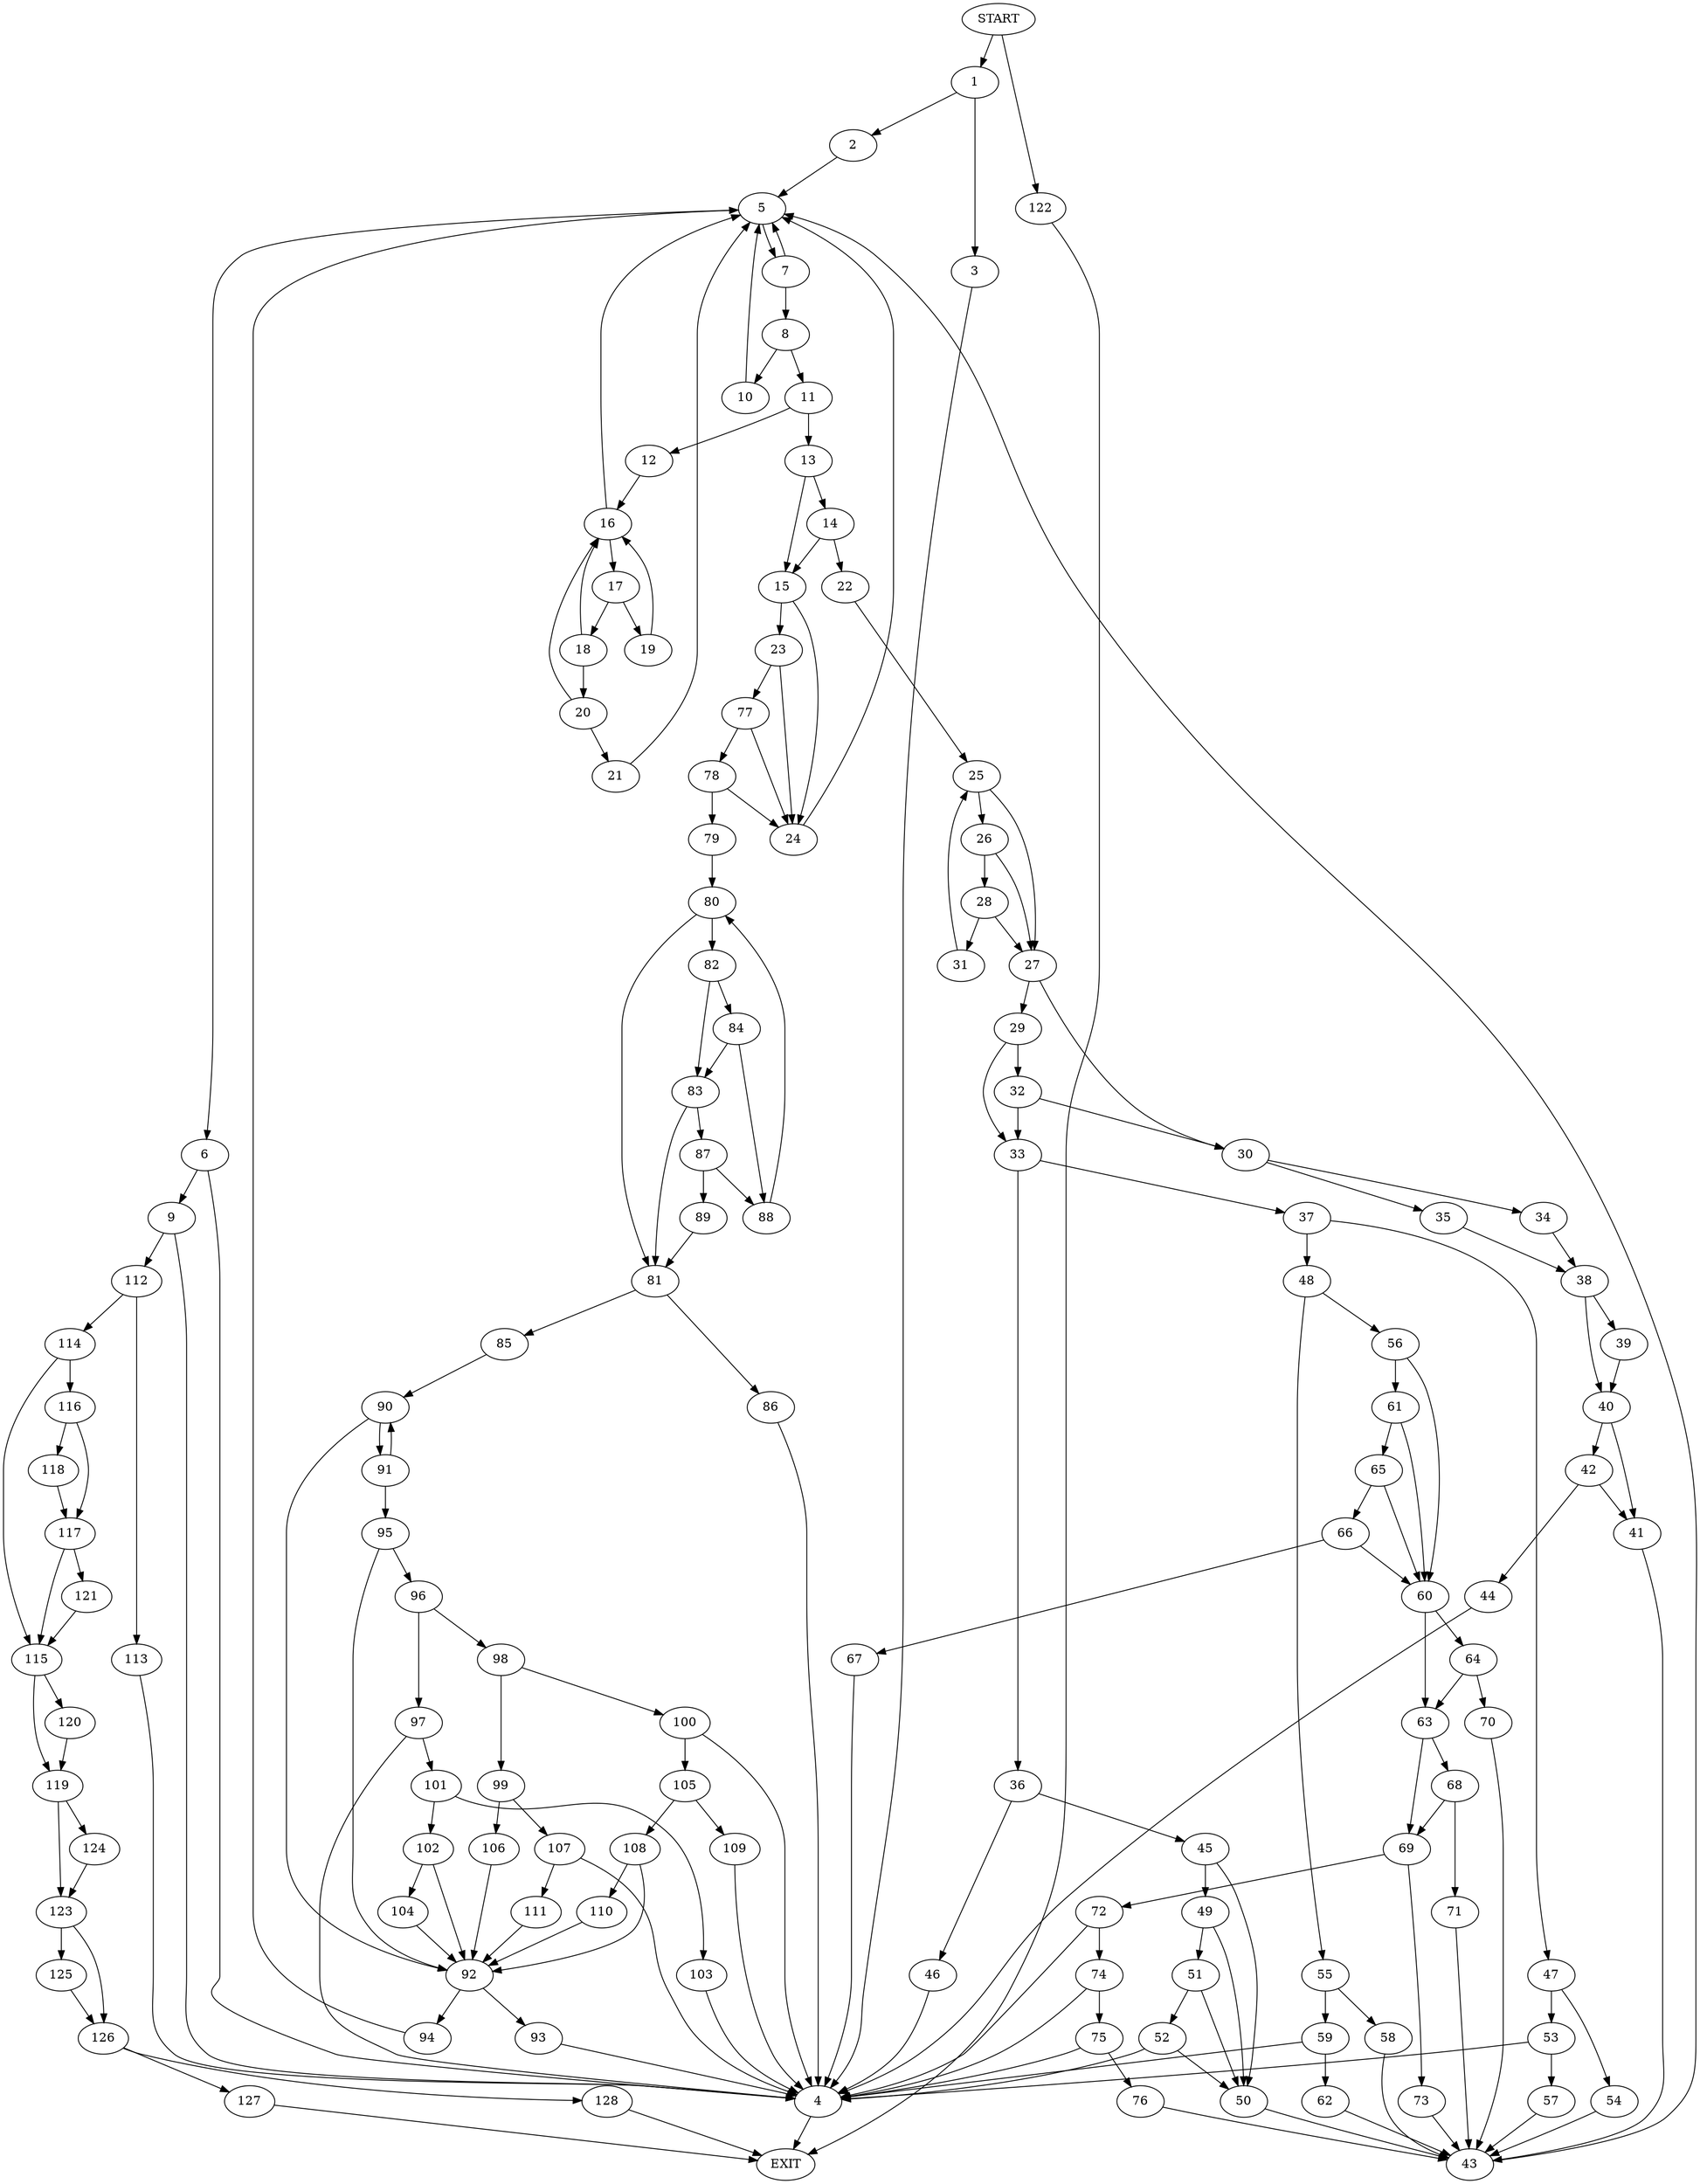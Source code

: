 digraph {
0 [label="START"]
129 [label="EXIT"]
0 -> 1
1 -> 2
1 -> 3
3 -> 4
2 -> 5
4 -> 129
5 -> 6
5 -> 7
7 -> 8
7 -> 5
6 -> 4
6 -> 9
8 -> 10
8 -> 11
10 -> 5
11 -> 12
11 -> 13
13 -> 14
13 -> 15
12 -> 16
16 -> 5
16 -> 17
17 -> 18
17 -> 19
19 -> 16
18 -> 16
18 -> 20
20 -> 16
20 -> 21
21 -> 5
14 -> 22
14 -> 15
15 -> 23
15 -> 24
22 -> 25
25 -> 26
25 -> 27
26 -> 27
26 -> 28
27 -> 29
27 -> 30
28 -> 31
28 -> 27
31 -> 25
29 -> 32
29 -> 33
30 -> 34
30 -> 35
32 -> 30
32 -> 33
33 -> 36
33 -> 37
34 -> 38
35 -> 38
38 -> 39
38 -> 40
40 -> 41
40 -> 42
39 -> 40
41 -> 43
42 -> 44
42 -> 41
44 -> 4
43 -> 5
36 -> 45
36 -> 46
37 -> 47
37 -> 48
46 -> 4
45 -> 49
45 -> 50
49 -> 51
49 -> 50
50 -> 43
51 -> 52
51 -> 50
52 -> 4
52 -> 50
47 -> 53
47 -> 54
48 -> 55
48 -> 56
54 -> 43
53 -> 4
53 -> 57
57 -> 43
55 -> 58
55 -> 59
56 -> 60
56 -> 61
59 -> 4
59 -> 62
58 -> 43
62 -> 43
60 -> 63
60 -> 64
61 -> 60
61 -> 65
65 -> 60
65 -> 66
66 -> 60
66 -> 67
67 -> 4
63 -> 68
63 -> 69
64 -> 63
64 -> 70
70 -> 43
68 -> 69
68 -> 71
69 -> 72
69 -> 73
71 -> 43
72 -> 4
72 -> 74
73 -> 43
74 -> 4
74 -> 75
75 -> 4
75 -> 76
76 -> 43
23 -> 77
23 -> 24
24 -> 5
77 -> 24
77 -> 78
78 -> 79
78 -> 24
79 -> 80
80 -> 81
80 -> 82
82 -> 83
82 -> 84
81 -> 85
81 -> 86
83 -> 81
83 -> 87
84 -> 83
84 -> 88
88 -> 80
87 -> 89
87 -> 88
89 -> 81
85 -> 90
86 -> 4
90 -> 91
90 -> 92
92 -> 93
92 -> 94
91 -> 95
91 -> 90
95 -> 96
95 -> 92
96 -> 97
96 -> 98
98 -> 99
98 -> 100
97 -> 4
97 -> 101
101 -> 102
101 -> 103
102 -> 104
102 -> 92
103 -> 4
104 -> 92
100 -> 4
100 -> 105
99 -> 106
99 -> 107
105 -> 108
105 -> 109
109 -> 4
108 -> 110
108 -> 92
110 -> 92
107 -> 4
107 -> 111
106 -> 92
111 -> 92
93 -> 4
94 -> 5
9 -> 112
9 -> 4
112 -> 113
112 -> 114
114 -> 115
114 -> 116
113 -> 4
116 -> 117
116 -> 118
115 -> 119
115 -> 120
117 -> 121
117 -> 115
118 -> 117
121 -> 115
0 -> 122
122 -> 129
120 -> 119
119 -> 123
119 -> 124
123 -> 125
123 -> 126
124 -> 123
126 -> 127
126 -> 128
125 -> 126
127 -> 129
128 -> 129
}
